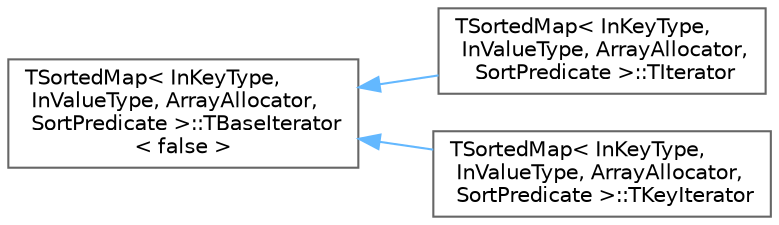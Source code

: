 digraph "Graphical Class Hierarchy"
{
 // INTERACTIVE_SVG=YES
 // LATEX_PDF_SIZE
  bgcolor="transparent";
  edge [fontname=Helvetica,fontsize=10,labelfontname=Helvetica,labelfontsize=10];
  node [fontname=Helvetica,fontsize=10,shape=box,height=0.2,width=0.4];
  rankdir="LR";
  Node0 [id="Node000000",label="TSortedMap\< InKeyType,\l InValueType, ArrayAllocator,\l SortPredicate \>::TBaseIterator\l\< false \>",height=0.2,width=0.4,color="grey40", fillcolor="white", style="filled",URL="$d2/df2/classTSortedMap_1_1TBaseIterator.html",tooltip=" "];
  Node0 -> Node1 [id="edge8413_Node000000_Node000001",dir="back",color="steelblue1",style="solid",tooltip=" "];
  Node1 [id="Node000001",label="TSortedMap\< InKeyType,\l InValueType, ArrayAllocator,\l SortPredicate \>::TIterator",height=0.2,width=0.4,color="grey40", fillcolor="white", style="filled",URL="$dd/d39/classTSortedMap_1_1TIterator.html",tooltip="Map iterator."];
  Node0 -> Node2 [id="edge8414_Node000000_Node000002",dir="back",color="steelblue1",style="solid",tooltip=" "];
  Node2 [id="Node000002",label="TSortedMap\< InKeyType,\l InValueType, ArrayAllocator,\l SortPredicate \>::TKeyIterator",height=0.2,width=0.4,color="grey40", fillcolor="white", style="filled",URL="$da/dca/classTSortedMap_1_1TKeyIterator.html",tooltip="Iterates over values associated with a specified key in a map."];
}
